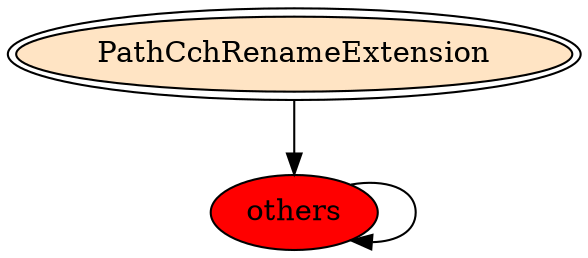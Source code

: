 digraph "./REPORTS/6687/API_PER_CATEGORY/PathCchRenameExtension.exe_5456_Files and I_O (Local file system)_API_per_Category_Transition_Matrix" {
	PathCchRenameExtension [label=PathCchRenameExtension fillcolor=bisque peripheries=2 style=filled]
	others [label=others fillcolor=red style=filled]
	PathCchRenameExtension -> others [label=""]
	others -> others [label=""]
}

